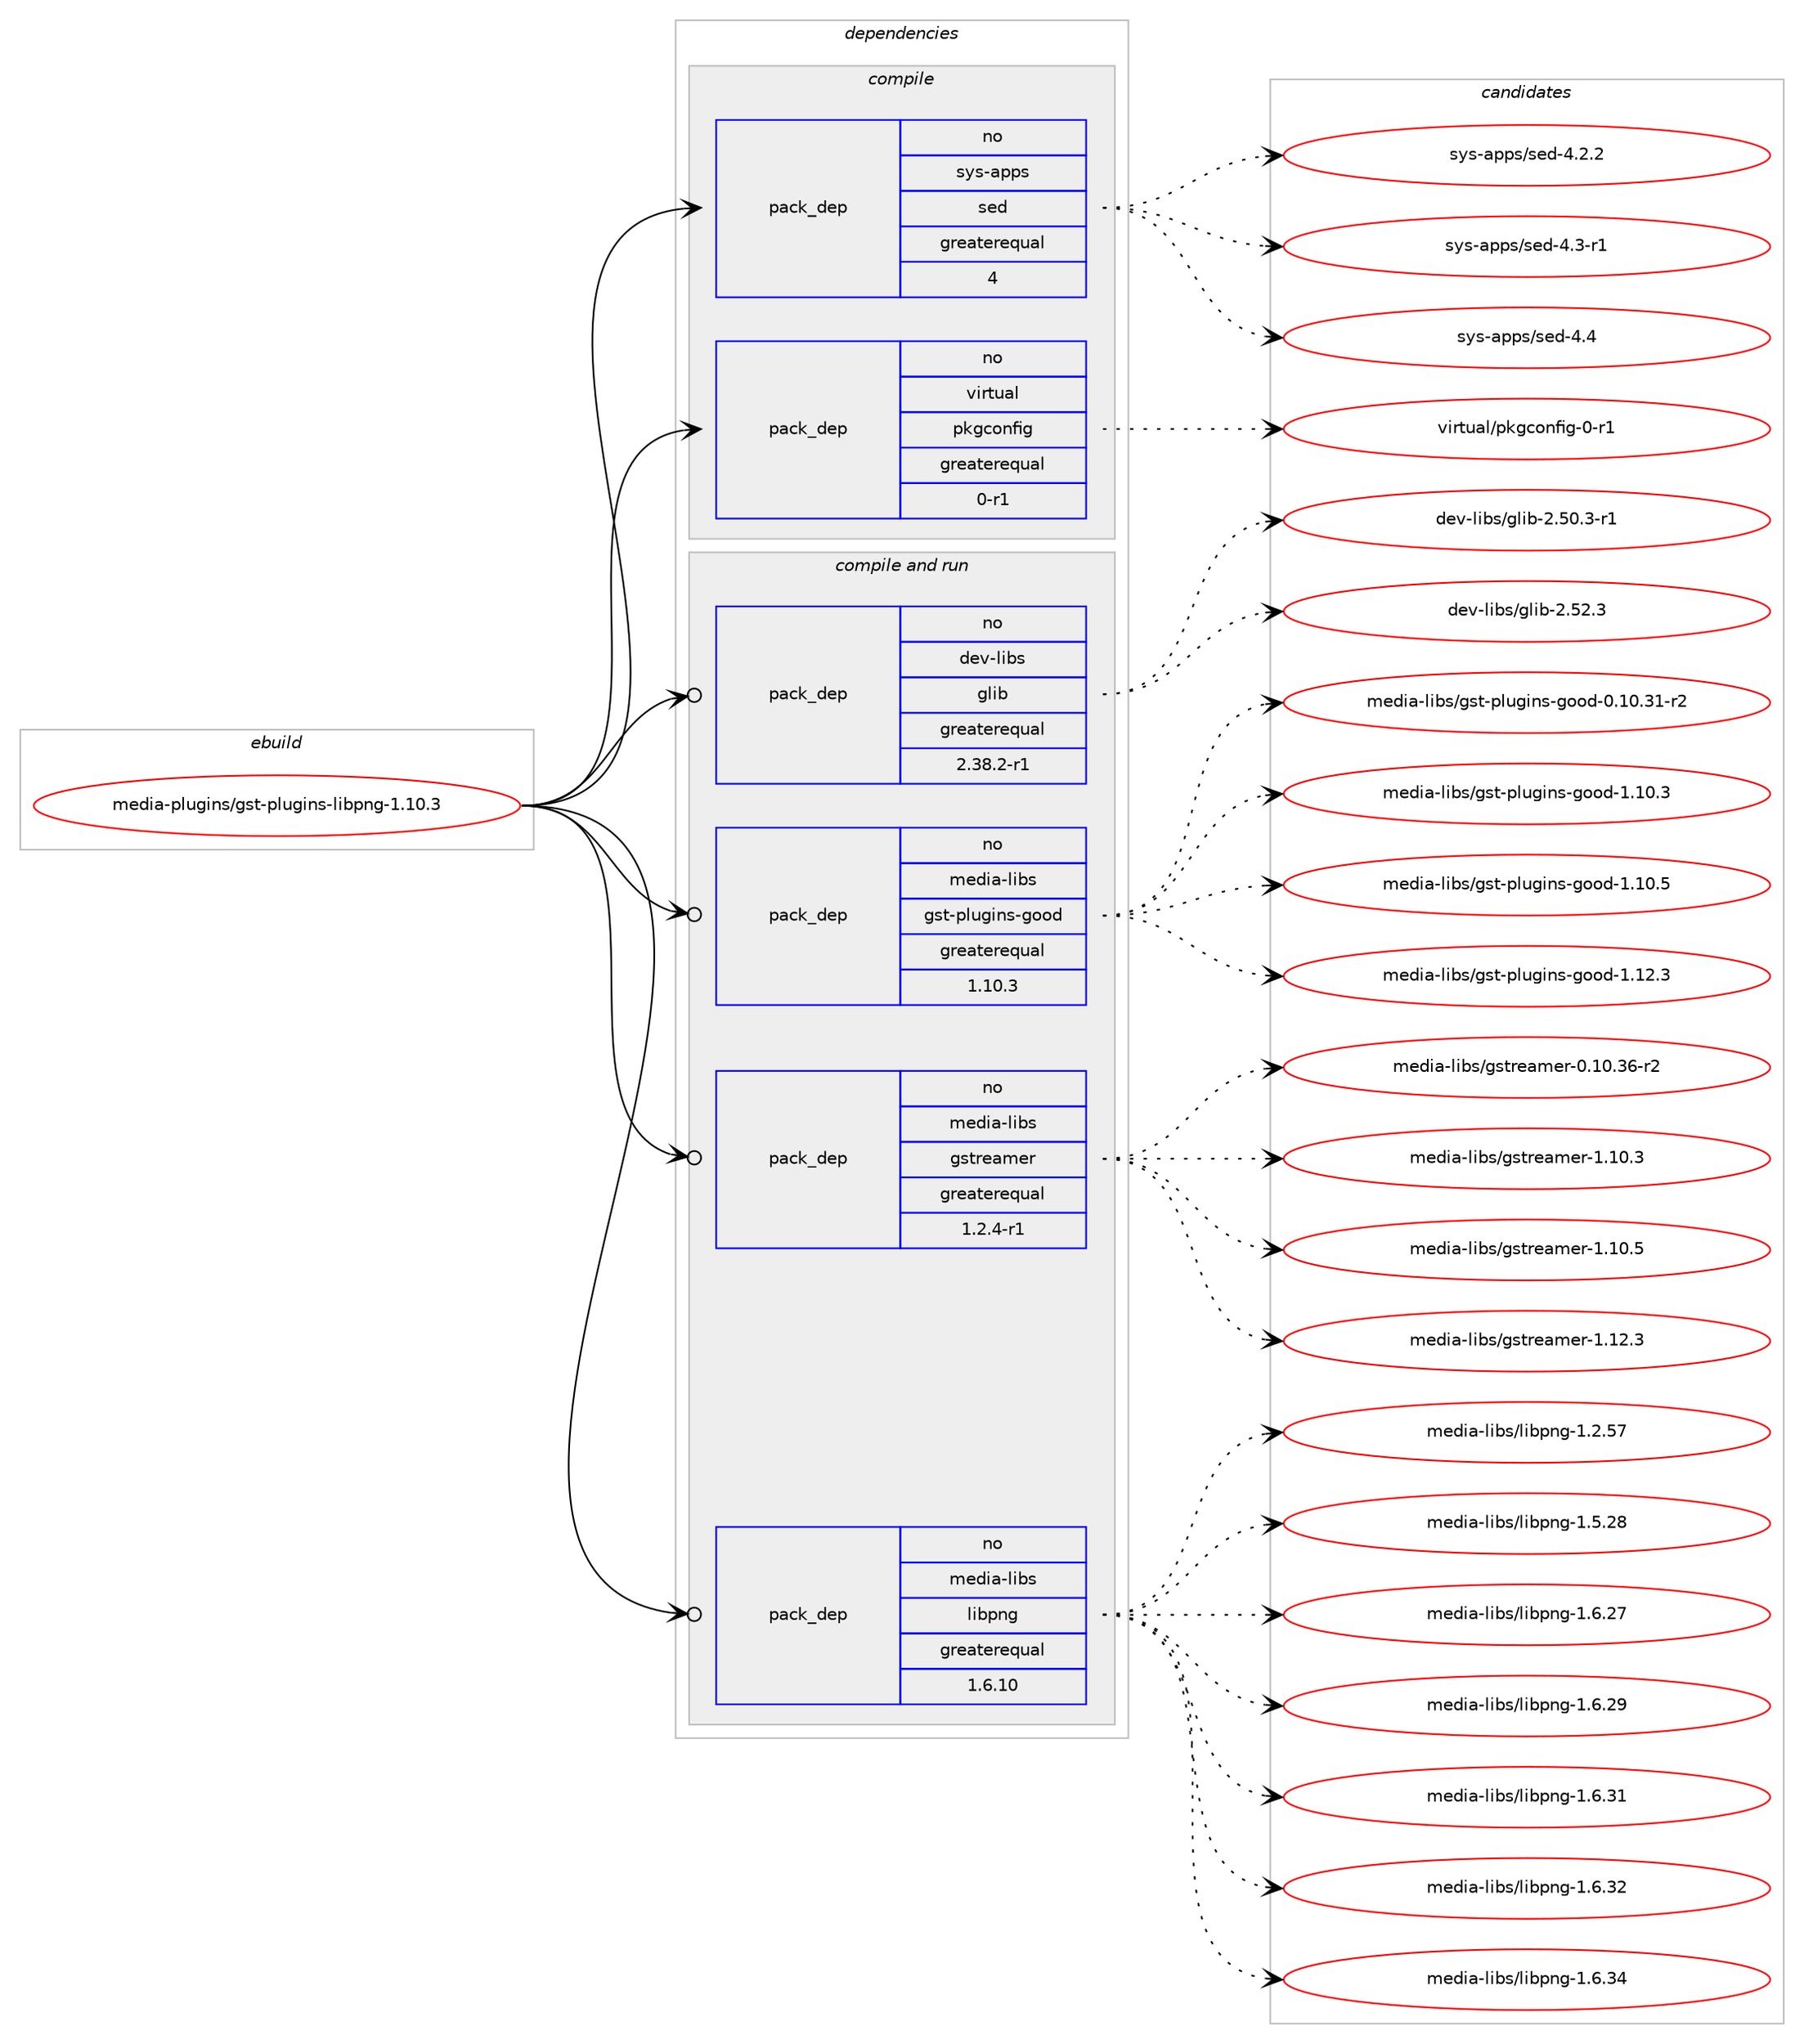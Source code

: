 digraph prolog {

# *************
# Graph options
# *************

newrank=true;
concentrate=true;
compound=true;
graph [rankdir=LR,fontname=Helvetica,fontsize=10,ranksep=1.5];#, ranksep=2.5, nodesep=0.2];
edge  [arrowhead=vee];
node  [fontname=Helvetica,fontsize=10];

# **********
# The ebuild
# **********

subgraph cluster_leftcol {
color=gray;
rank=same;
label=<<i>ebuild</i>>;
id [label="media-plugins/gst-plugins-libpng-1.10.3", color=red, width=4, href="../media-plugins/gst-plugins-libpng-1.10.3.svg"];
}

# ****************
# The dependencies
# ****************

subgraph cluster_midcol {
color=gray;
label=<<i>dependencies</i>>;
subgraph cluster_compile {
fillcolor="#eeeeee";
style=filled;
label=<<i>compile</i>>;
subgraph pack275208 {
dependency373390 [label=<<TABLE BORDER="0" CELLBORDER="1" CELLSPACING="0" CELLPADDING="4" WIDTH="220"><TR><TD ROWSPAN="6" CELLPADDING="30">pack_dep</TD></TR><TR><TD WIDTH="110">no</TD></TR><TR><TD>sys-apps</TD></TR><TR><TD>sed</TD></TR><TR><TD>greaterequal</TD></TR><TR><TD>4</TD></TR></TABLE>>, shape=none, color=blue];
}
id:e -> dependency373390:w [weight=20,style="solid",arrowhead="vee"];
subgraph pack275209 {
dependency373391 [label=<<TABLE BORDER="0" CELLBORDER="1" CELLSPACING="0" CELLPADDING="4" WIDTH="220"><TR><TD ROWSPAN="6" CELLPADDING="30">pack_dep</TD></TR><TR><TD WIDTH="110">no</TD></TR><TR><TD>virtual</TD></TR><TR><TD>pkgconfig</TD></TR><TR><TD>greaterequal</TD></TR><TR><TD>0-r1</TD></TR></TABLE>>, shape=none, color=blue];
}
id:e -> dependency373391:w [weight=20,style="solid",arrowhead="vee"];
}
subgraph cluster_compileandrun {
fillcolor="#eeeeee";
style=filled;
label=<<i>compile and run</i>>;
subgraph pack275210 {
dependency373392 [label=<<TABLE BORDER="0" CELLBORDER="1" CELLSPACING="0" CELLPADDING="4" WIDTH="220"><TR><TD ROWSPAN="6" CELLPADDING="30">pack_dep</TD></TR><TR><TD WIDTH="110">no</TD></TR><TR><TD>dev-libs</TD></TR><TR><TD>glib</TD></TR><TR><TD>greaterequal</TD></TR><TR><TD>2.38.2-r1</TD></TR></TABLE>>, shape=none, color=blue];
}
id:e -> dependency373392:w [weight=20,style="solid",arrowhead="odotvee"];
subgraph pack275211 {
dependency373393 [label=<<TABLE BORDER="0" CELLBORDER="1" CELLSPACING="0" CELLPADDING="4" WIDTH="220"><TR><TD ROWSPAN="6" CELLPADDING="30">pack_dep</TD></TR><TR><TD WIDTH="110">no</TD></TR><TR><TD>media-libs</TD></TR><TR><TD>gst-plugins-good</TD></TR><TR><TD>greaterequal</TD></TR><TR><TD>1.10.3</TD></TR></TABLE>>, shape=none, color=blue];
}
id:e -> dependency373393:w [weight=20,style="solid",arrowhead="odotvee"];
subgraph pack275212 {
dependency373394 [label=<<TABLE BORDER="0" CELLBORDER="1" CELLSPACING="0" CELLPADDING="4" WIDTH="220"><TR><TD ROWSPAN="6" CELLPADDING="30">pack_dep</TD></TR><TR><TD WIDTH="110">no</TD></TR><TR><TD>media-libs</TD></TR><TR><TD>gstreamer</TD></TR><TR><TD>greaterequal</TD></TR><TR><TD>1.2.4-r1</TD></TR></TABLE>>, shape=none, color=blue];
}
id:e -> dependency373394:w [weight=20,style="solid",arrowhead="odotvee"];
subgraph pack275213 {
dependency373395 [label=<<TABLE BORDER="0" CELLBORDER="1" CELLSPACING="0" CELLPADDING="4" WIDTH="220"><TR><TD ROWSPAN="6" CELLPADDING="30">pack_dep</TD></TR><TR><TD WIDTH="110">no</TD></TR><TR><TD>media-libs</TD></TR><TR><TD>libpng</TD></TR><TR><TD>greaterequal</TD></TR><TR><TD>1.6.10</TD></TR></TABLE>>, shape=none, color=blue];
}
id:e -> dependency373395:w [weight=20,style="solid",arrowhead="odotvee"];
}
subgraph cluster_run {
fillcolor="#eeeeee";
style=filled;
label=<<i>run</i>>;
}
}

# **************
# The candidates
# **************

subgraph cluster_choices {
rank=same;
color=gray;
label=<<i>candidates</i>>;

subgraph choice275208 {
color=black;
nodesep=1;
choice115121115459711211211547115101100455246504650 [label="sys-apps/sed-4.2.2", color=red, width=4,href="../sys-apps/sed-4.2.2.svg"];
choice115121115459711211211547115101100455246514511449 [label="sys-apps/sed-4.3-r1", color=red, width=4,href="../sys-apps/sed-4.3-r1.svg"];
choice11512111545971121121154711510110045524652 [label="sys-apps/sed-4.4", color=red, width=4,href="../sys-apps/sed-4.4.svg"];
dependency373390:e -> choice115121115459711211211547115101100455246504650:w [style=dotted,weight="100"];
dependency373390:e -> choice115121115459711211211547115101100455246514511449:w [style=dotted,weight="100"];
dependency373390:e -> choice11512111545971121121154711510110045524652:w [style=dotted,weight="100"];
}
subgraph choice275209 {
color=black;
nodesep=1;
choice11810511411611797108471121071039911111010210510345484511449 [label="virtual/pkgconfig-0-r1", color=red, width=4,href="../virtual/pkgconfig-0-r1.svg"];
dependency373391:e -> choice11810511411611797108471121071039911111010210510345484511449:w [style=dotted,weight="100"];
}
subgraph choice275210 {
color=black;
nodesep=1;
choice10010111845108105981154710310810598455046534846514511449 [label="dev-libs/glib-2.50.3-r1", color=red, width=4,href="../dev-libs/glib-2.50.3-r1.svg"];
choice1001011184510810598115471031081059845504653504651 [label="dev-libs/glib-2.52.3", color=red, width=4,href="../dev-libs/glib-2.52.3.svg"];
dependency373392:e -> choice10010111845108105981154710310810598455046534846514511449:w [style=dotted,weight="100"];
dependency373392:e -> choice1001011184510810598115471031081059845504653504651:w [style=dotted,weight="100"];
}
subgraph choice275211 {
color=black;
nodesep=1;
choice10910110010597451081059811547103115116451121081171031051101154510311111110045484649484651494511450 [label="media-libs/gst-plugins-good-0.10.31-r2", color=red, width=4,href="../media-libs/gst-plugins-good-0.10.31-r2.svg"];
choice10910110010597451081059811547103115116451121081171031051101154510311111110045494649484651 [label="media-libs/gst-plugins-good-1.10.3", color=red, width=4,href="../media-libs/gst-plugins-good-1.10.3.svg"];
choice10910110010597451081059811547103115116451121081171031051101154510311111110045494649484653 [label="media-libs/gst-plugins-good-1.10.5", color=red, width=4,href="../media-libs/gst-plugins-good-1.10.5.svg"];
choice10910110010597451081059811547103115116451121081171031051101154510311111110045494649504651 [label="media-libs/gst-plugins-good-1.12.3", color=red, width=4,href="../media-libs/gst-plugins-good-1.12.3.svg"];
dependency373393:e -> choice10910110010597451081059811547103115116451121081171031051101154510311111110045484649484651494511450:w [style=dotted,weight="100"];
dependency373393:e -> choice10910110010597451081059811547103115116451121081171031051101154510311111110045494649484651:w [style=dotted,weight="100"];
dependency373393:e -> choice10910110010597451081059811547103115116451121081171031051101154510311111110045494649484653:w [style=dotted,weight="100"];
dependency373393:e -> choice10910110010597451081059811547103115116451121081171031051101154510311111110045494649504651:w [style=dotted,weight="100"];
}
subgraph choice275212 {
color=black;
nodesep=1;
choice109101100105974510810598115471031151161141019710910111445484649484651544511450 [label="media-libs/gstreamer-0.10.36-r2", color=red, width=4,href="../media-libs/gstreamer-0.10.36-r2.svg"];
choice109101100105974510810598115471031151161141019710910111445494649484651 [label="media-libs/gstreamer-1.10.3", color=red, width=4,href="../media-libs/gstreamer-1.10.3.svg"];
choice109101100105974510810598115471031151161141019710910111445494649484653 [label="media-libs/gstreamer-1.10.5", color=red, width=4,href="../media-libs/gstreamer-1.10.5.svg"];
choice109101100105974510810598115471031151161141019710910111445494649504651 [label="media-libs/gstreamer-1.12.3", color=red, width=4,href="../media-libs/gstreamer-1.12.3.svg"];
dependency373394:e -> choice109101100105974510810598115471031151161141019710910111445484649484651544511450:w [style=dotted,weight="100"];
dependency373394:e -> choice109101100105974510810598115471031151161141019710910111445494649484651:w [style=dotted,weight="100"];
dependency373394:e -> choice109101100105974510810598115471031151161141019710910111445494649484653:w [style=dotted,weight="100"];
dependency373394:e -> choice109101100105974510810598115471031151161141019710910111445494649504651:w [style=dotted,weight="100"];
}
subgraph choice275213 {
color=black;
nodesep=1;
choice109101100105974510810598115471081059811211010345494650465355 [label="media-libs/libpng-1.2.57", color=red, width=4,href="../media-libs/libpng-1.2.57.svg"];
choice109101100105974510810598115471081059811211010345494653465056 [label="media-libs/libpng-1.5.28", color=red, width=4,href="../media-libs/libpng-1.5.28.svg"];
choice109101100105974510810598115471081059811211010345494654465055 [label="media-libs/libpng-1.6.27", color=red, width=4,href="../media-libs/libpng-1.6.27.svg"];
choice109101100105974510810598115471081059811211010345494654465057 [label="media-libs/libpng-1.6.29", color=red, width=4,href="../media-libs/libpng-1.6.29.svg"];
choice109101100105974510810598115471081059811211010345494654465149 [label="media-libs/libpng-1.6.31", color=red, width=4,href="../media-libs/libpng-1.6.31.svg"];
choice109101100105974510810598115471081059811211010345494654465150 [label="media-libs/libpng-1.6.32", color=red, width=4,href="../media-libs/libpng-1.6.32.svg"];
choice109101100105974510810598115471081059811211010345494654465152 [label="media-libs/libpng-1.6.34", color=red, width=4,href="../media-libs/libpng-1.6.34.svg"];
dependency373395:e -> choice109101100105974510810598115471081059811211010345494650465355:w [style=dotted,weight="100"];
dependency373395:e -> choice109101100105974510810598115471081059811211010345494653465056:w [style=dotted,weight="100"];
dependency373395:e -> choice109101100105974510810598115471081059811211010345494654465055:w [style=dotted,weight="100"];
dependency373395:e -> choice109101100105974510810598115471081059811211010345494654465057:w [style=dotted,weight="100"];
dependency373395:e -> choice109101100105974510810598115471081059811211010345494654465149:w [style=dotted,weight="100"];
dependency373395:e -> choice109101100105974510810598115471081059811211010345494654465150:w [style=dotted,weight="100"];
dependency373395:e -> choice109101100105974510810598115471081059811211010345494654465152:w [style=dotted,weight="100"];
}
}

}
